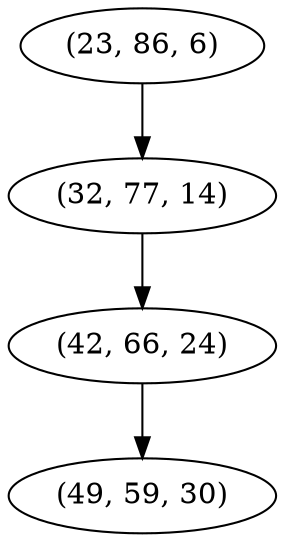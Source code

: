digraph tree {
    "(23, 86, 6)";
    "(32, 77, 14)";
    "(42, 66, 24)";
    "(49, 59, 30)";
    "(23, 86, 6)" -> "(32, 77, 14)";
    "(32, 77, 14)" -> "(42, 66, 24)";
    "(42, 66, 24)" -> "(49, 59, 30)";
}
